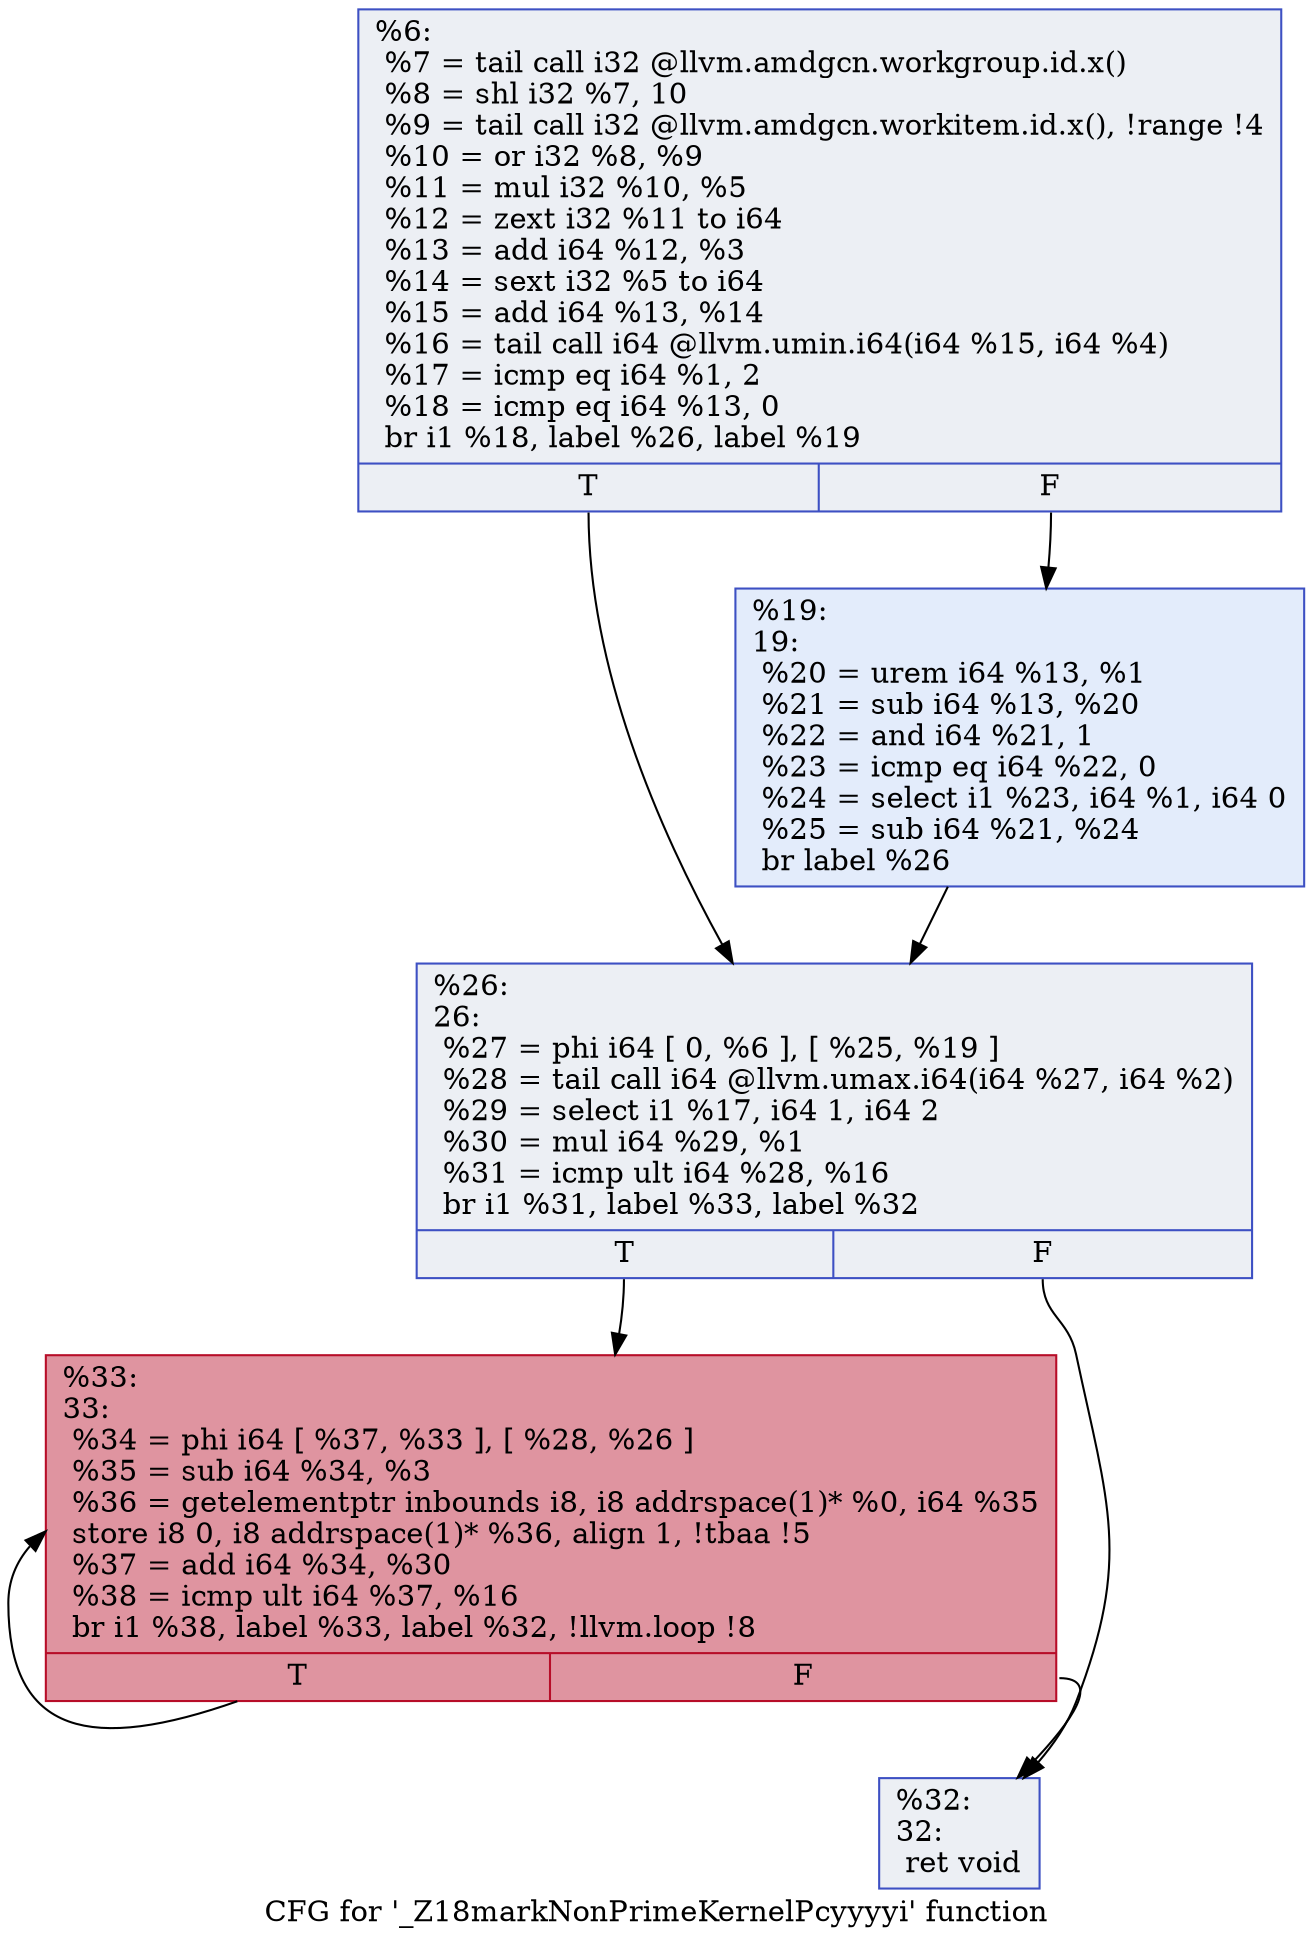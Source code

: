 digraph "CFG for '_Z18markNonPrimeKernelPcyyyyi' function" {
	label="CFG for '_Z18markNonPrimeKernelPcyyyyi' function";

	Node0x59a52b0 [shape=record,color="#3d50c3ff", style=filled, fillcolor="#d4dbe670",label="{%6:\l  %7 = tail call i32 @llvm.amdgcn.workgroup.id.x()\l  %8 = shl i32 %7, 10\l  %9 = tail call i32 @llvm.amdgcn.workitem.id.x(), !range !4\l  %10 = or i32 %8, %9\l  %11 = mul i32 %10, %5\l  %12 = zext i32 %11 to i64\l  %13 = add i64 %12, %3\l  %14 = sext i32 %5 to i64\l  %15 = add i64 %13, %14\l  %16 = tail call i64 @llvm.umin.i64(i64 %15, i64 %4)\l  %17 = icmp eq i64 %1, 2\l  %18 = icmp eq i64 %13, 0\l  br i1 %18, label %26, label %19\l|{<s0>T|<s1>F}}"];
	Node0x59a52b0:s0 -> Node0x59a7070;
	Node0x59a52b0:s1 -> Node0x59a7100;
	Node0x59a7100 [shape=record,color="#3d50c3ff", style=filled, fillcolor="#bfd3f670",label="{%19:\l19:                                               \l  %20 = urem i64 %13, %1\l  %21 = sub i64 %13, %20\l  %22 = and i64 %21, 1\l  %23 = icmp eq i64 %22, 0\l  %24 = select i1 %23, i64 %1, i64 0\l  %25 = sub i64 %21, %24\l  br label %26\l}"];
	Node0x59a7100 -> Node0x59a7070;
	Node0x59a7070 [shape=record,color="#3d50c3ff", style=filled, fillcolor="#d4dbe670",label="{%26:\l26:                                               \l  %27 = phi i64 [ 0, %6 ], [ %25, %19 ]\l  %28 = tail call i64 @llvm.umax.i64(i64 %27, i64 %2)\l  %29 = select i1 %17, i64 1, i64 2\l  %30 = mul i64 %29, %1\l  %31 = icmp ult i64 %28, %16\l  br i1 %31, label %33, label %32\l|{<s0>T|<s1>F}}"];
	Node0x59a7070:s0 -> Node0x59a7ab0;
	Node0x59a7070:s1 -> Node0x59a7b00;
	Node0x59a7b00 [shape=record,color="#3d50c3ff", style=filled, fillcolor="#d4dbe670",label="{%32:\l32:                                               \l  ret void\l}"];
	Node0x59a7ab0 [shape=record,color="#b70d28ff", style=filled, fillcolor="#b70d2870",label="{%33:\l33:                                               \l  %34 = phi i64 [ %37, %33 ], [ %28, %26 ]\l  %35 = sub i64 %34, %3\l  %36 = getelementptr inbounds i8, i8 addrspace(1)* %0, i64 %35\l  store i8 0, i8 addrspace(1)* %36, align 1, !tbaa !5\l  %37 = add i64 %34, %30\l  %38 = icmp ult i64 %37, %16\l  br i1 %38, label %33, label %32, !llvm.loop !8\l|{<s0>T|<s1>F}}"];
	Node0x59a7ab0:s0 -> Node0x59a7ab0;
	Node0x59a7ab0:s1 -> Node0x59a7b00;
}
